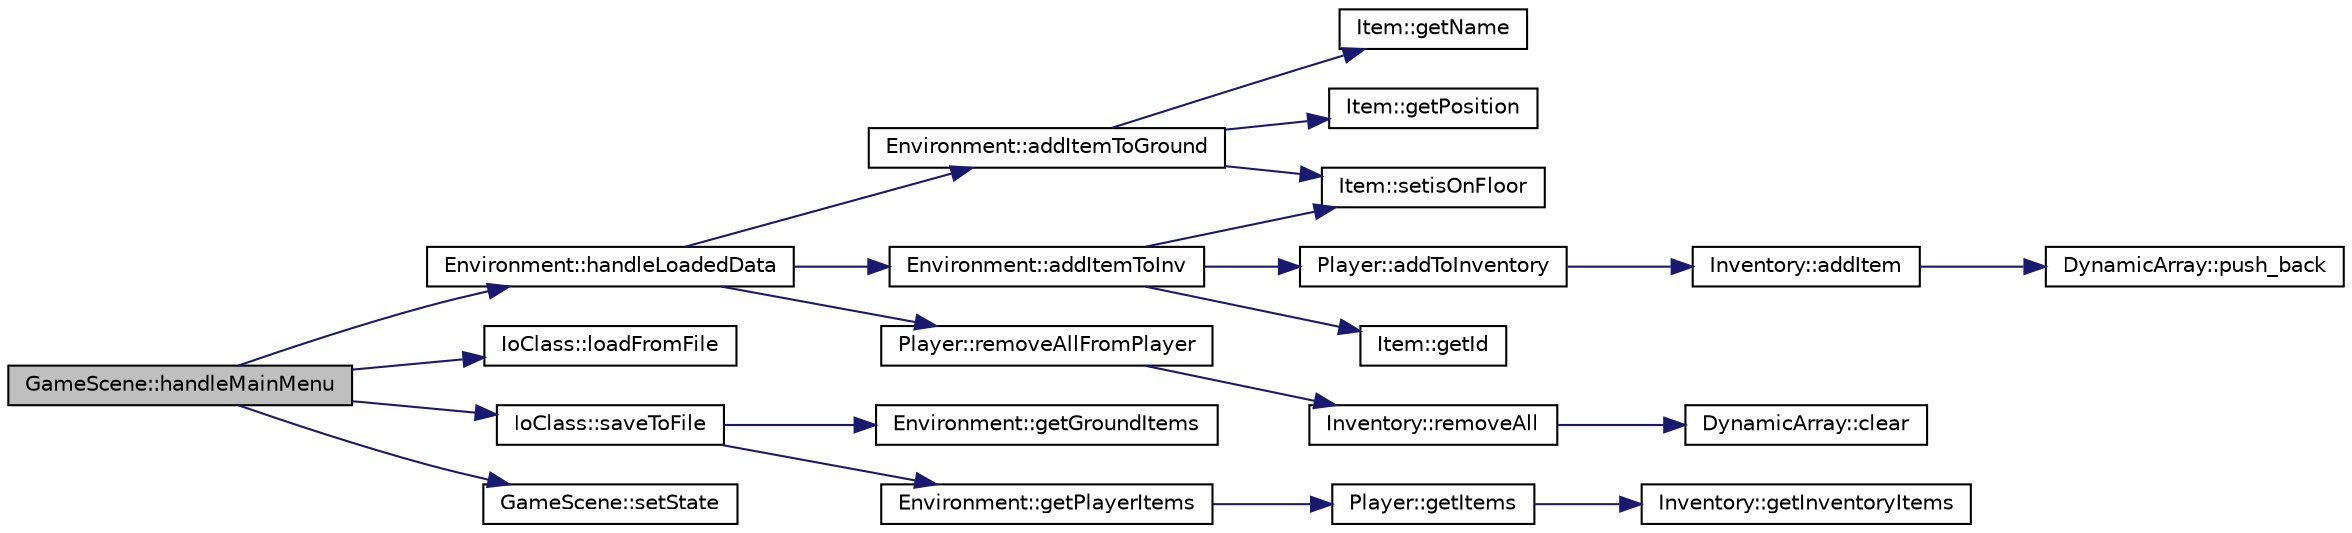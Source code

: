 digraph "GameScene::handleMainMenu"
{
 // LATEX_PDF_SIZE
  edge [fontname="Helvetica",fontsize="10",labelfontname="Helvetica",labelfontsize="10"];
  node [fontname="Helvetica",fontsize="10",shape=record];
  rankdir="LR";
  Node1 [label="GameScene::handleMainMenu",height=0.2,width=0.4,color="black", fillcolor="grey75", style="filled", fontcolor="black",tooltip=" "];
  Node1 -> Node2 [color="midnightblue",fontsize="10",style="solid",fontname="Helvetica"];
  Node2 [label="Environment::handleLoadedData",height=0.2,width=0.4,color="black", fillcolor="white", style="filled",URL="$class_environment.html#a4ed53e4da49a37c0892bcab4635d19fa",tooltip=" "];
  Node2 -> Node3 [color="midnightblue",fontsize="10",style="solid",fontname="Helvetica"];
  Node3 [label="Environment::addItemToGround",height=0.2,width=0.4,color="black", fillcolor="white", style="filled",URL="$class_environment.html#ae5a8d2dbaba3c8a875b9f1ede40c46a0",tooltip=" "];
  Node3 -> Node4 [color="midnightblue",fontsize="10",style="solid",fontname="Helvetica"];
  Node4 [label="Item::getName",height=0.2,width=0.4,color="black", fillcolor="white", style="filled",URL="$class_item.html#a8d2b9d404f8e692f456af88a1eb1ce44",tooltip=" "];
  Node3 -> Node5 [color="midnightblue",fontsize="10",style="solid",fontname="Helvetica"];
  Node5 [label="Item::getPosition",height=0.2,width=0.4,color="black", fillcolor="white", style="filled",URL="$class_item.html#a211bfeaf91adf4df391f00a2d27187f5",tooltip=" "];
  Node3 -> Node6 [color="midnightblue",fontsize="10",style="solid",fontname="Helvetica"];
  Node6 [label="Item::setisOnFloor",height=0.2,width=0.4,color="black", fillcolor="white", style="filled",URL="$class_item.html#a4c920999074b712fb08a9f315488bad9",tooltip=" "];
  Node2 -> Node7 [color="midnightblue",fontsize="10",style="solid",fontname="Helvetica"];
  Node7 [label="Environment::addItemToInv",height=0.2,width=0.4,color="black", fillcolor="white", style="filled",URL="$class_environment.html#a7144234b4528140d4b0b5ae7f8ff7238",tooltip=" "];
  Node7 -> Node8 [color="midnightblue",fontsize="10",style="solid",fontname="Helvetica"];
  Node8 [label="Player::addToInventory",height=0.2,width=0.4,color="black", fillcolor="white", style="filled",URL="$class_player.html#a5d0016f7fa5e0a9813a4b666efa87e9d",tooltip=" "];
  Node8 -> Node9 [color="midnightblue",fontsize="10",style="solid",fontname="Helvetica"];
  Node9 [label="Inventory::addItem",height=0.2,width=0.4,color="black", fillcolor="white", style="filled",URL="$class_inventory.html#a1fc4b4128f095ed5bbd741dfd1e0206b",tooltip=" "];
  Node9 -> Node10 [color="midnightblue",fontsize="10",style="solid",fontname="Helvetica"];
  Node10 [label="DynamicArray::push_back",height=0.2,width=0.4,color="black", fillcolor="white", style="filled",URL="$class_dynamic_array.html#ac27ad259e9e39b494daa9487cfc02b5e",tooltip="Προσθέτει ένα αντικείμενο στο τέλος του πίνακα"];
  Node7 -> Node11 [color="midnightblue",fontsize="10",style="solid",fontname="Helvetica"];
  Node11 [label="Item::getId",height=0.2,width=0.4,color="black", fillcolor="white", style="filled",URL="$class_item.html#a241f95e3bcdcd65097603eb792aae53e",tooltip=" "];
  Node7 -> Node6 [color="midnightblue",fontsize="10",style="solid",fontname="Helvetica"];
  Node2 -> Node12 [color="midnightblue",fontsize="10",style="solid",fontname="Helvetica"];
  Node12 [label="Player::removeAllFromPlayer",height=0.2,width=0.4,color="black", fillcolor="white", style="filled",URL="$class_player.html#af7407348f79970a439be154ce82a7ab0",tooltip=" "];
  Node12 -> Node13 [color="midnightblue",fontsize="10",style="solid",fontname="Helvetica"];
  Node13 [label="Inventory::removeAll",height=0.2,width=0.4,color="black", fillcolor="white", style="filled",URL="$class_inventory.html#ab0be7c6cace7326de0d996288108e2a9",tooltip=" "];
  Node13 -> Node14 [color="midnightblue",fontsize="10",style="solid",fontname="Helvetica"];
  Node14 [label="DynamicArray::clear",height=0.2,width=0.4,color="black", fillcolor="white", style="filled",URL="$class_dynamic_array.html#aaeae200f3f029d90d2c00d94951d25cc",tooltip="Χρησιμοποιείται για να αδειάσει ο δυναμικός πίνακας.Δεν είναι ο destructor."];
  Node1 -> Node15 [color="midnightblue",fontsize="10",style="solid",fontname="Helvetica"];
  Node15 [label="IoClass::loadFromFile",height=0.2,width=0.4,color="black", fillcolor="white", style="filled",URL="$class_io_class.html#a18ee40f4d6fd048057a4e7609b7a3f7e",tooltip=" "];
  Node1 -> Node16 [color="midnightblue",fontsize="10",style="solid",fontname="Helvetica"];
  Node16 [label="IoClass::saveToFile",height=0.2,width=0.4,color="black", fillcolor="white", style="filled",URL="$class_io_class.html#a2b09050af641448406ceb2eb762825e7",tooltip=" "];
  Node16 -> Node17 [color="midnightblue",fontsize="10",style="solid",fontname="Helvetica"];
  Node17 [label="Environment::getGroundItems",height=0.2,width=0.4,color="black", fillcolor="white", style="filled",URL="$class_environment.html#adc4ab047d880eb2257e66b3f99c315d7",tooltip=" "];
  Node16 -> Node18 [color="midnightblue",fontsize="10",style="solid",fontname="Helvetica"];
  Node18 [label="Environment::getPlayerItems",height=0.2,width=0.4,color="black", fillcolor="white", style="filled",URL="$class_environment.html#accd1588494919199bed9da5f2321f22d",tooltip=" "];
  Node18 -> Node19 [color="midnightblue",fontsize="10",style="solid",fontname="Helvetica"];
  Node19 [label="Player::getItems",height=0.2,width=0.4,color="black", fillcolor="white", style="filled",URL="$class_player.html#ae207571d3c270f6dac946c52f550c9af",tooltip=" "];
  Node19 -> Node20 [color="midnightblue",fontsize="10",style="solid",fontname="Helvetica"];
  Node20 [label="Inventory::getInventoryItems",height=0.2,width=0.4,color="black", fillcolor="white", style="filled",URL="$class_inventory.html#a0d4e150fd403e9f618b06445ca4425a0",tooltip=" "];
  Node1 -> Node21 [color="midnightblue",fontsize="10",style="solid",fontname="Helvetica"];
  Node21 [label="GameScene::setState",height=0.2,width=0.4,color="black", fillcolor="white", style="filled",URL="$class_game_scene.html#accf6edf8e12715c37c238f5620620be0",tooltip=" "];
}
